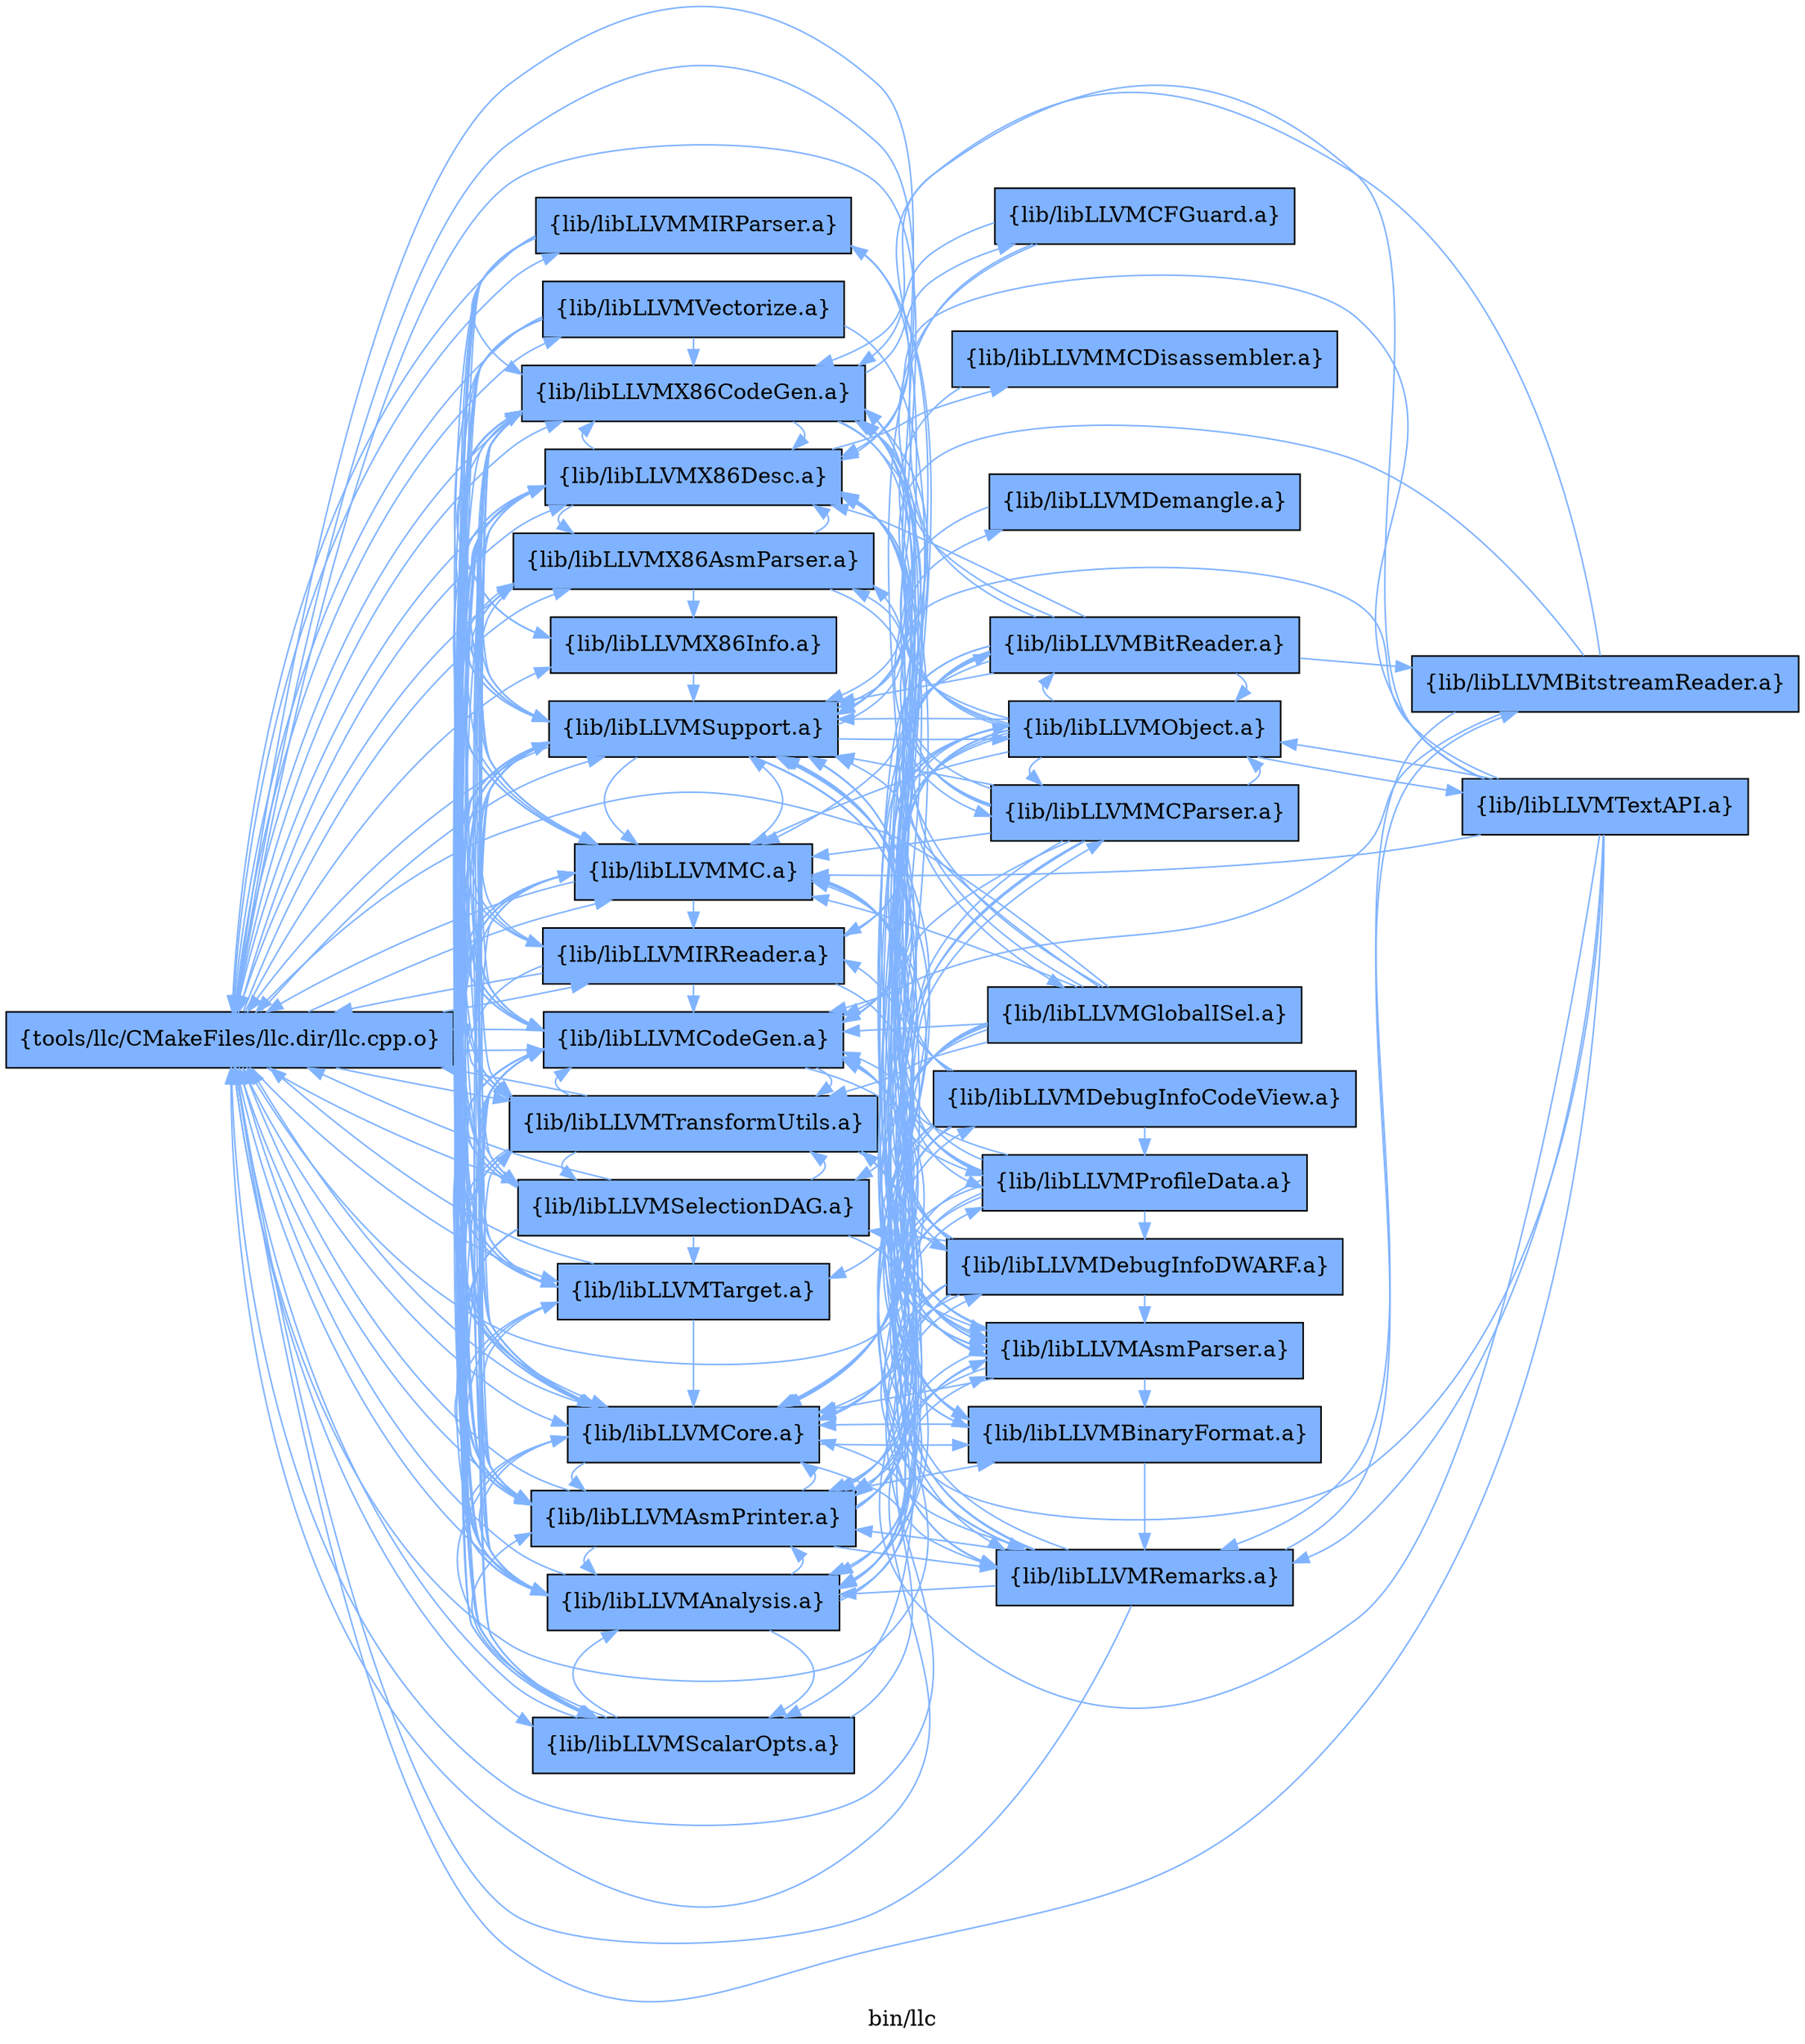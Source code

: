 digraph "bin/llc" {
	label="bin/llc";
	rankdir=LR;
	{ rank=same; Node0x5599b4936ca8;  }
	{ rank=same; Node0x5599b4954118; Node0x5599b49545c8; Node0x5599b49547f8; Node0x5599b4957548; Node0x5599b4957a98; Node0x5599b4956148; Node0x5599b4958538; Node0x5599b4956698; Node0x5599b4956b48; Node0x5599b4956ff8; Node0x5599b4950518; Node0x5599b4950ec8; Node0x5599b4950ab8; Node0x5599b4940ed8; Node0x5599b49413d8; Node0x5599b4940578; Node0x5599b4940a78;  }
	{ rank=same; Node0x5599b4959c58; Node0x5599b49447b8; Node0x5599b4943bd8; Node0x5599b49592f8; Node0x5599b493fad8; Node0x5599b4957458; Node0x5599b4957f98; Node0x5599b4950018; Node0x5599b493ffd8; Node0x5599b495aab8; Node0x5599b495b0a8; Node0x5599b494f3e8; Node0x5599b49597f8;  }

	Node0x5599b4936ca8 [shape=record,shape=box,group=1,style=filled,fillcolor="0.600000 0.5 1",label="{tools/llc/CMakeFiles/llc.dir/llc.cpp.o}"];
	Node0x5599b4936ca8 -> Node0x5599b4954118[color="0.600000 0.5 1"];
	Node0x5599b4936ca8 -> Node0x5599b49545c8[color="0.600000 0.5 1"];
	Node0x5599b4936ca8 -> Node0x5599b49547f8[color="0.600000 0.5 1"];
	Node0x5599b4936ca8 -> Node0x5599b4957548[color="0.600000 0.5 1"];
	Node0x5599b4936ca8 -> Node0x5599b4957a98[color="0.600000 0.5 1"];
	Node0x5599b4936ca8 -> Node0x5599b4956148[color="0.600000 0.5 1"];
	Node0x5599b4936ca8 -> Node0x5599b4958538[color="0.600000 0.5 1"];
	Node0x5599b4936ca8 -> Node0x5599b4956698[color="0.600000 0.5 1"];
	Node0x5599b4936ca8 -> Node0x5599b4956b48[color="0.600000 0.5 1"];
	Node0x5599b4936ca8 -> Node0x5599b4956ff8[color="0.600000 0.5 1"];
	Node0x5599b4936ca8 -> Node0x5599b4950518[color="0.600000 0.5 1"];
	Node0x5599b4936ca8 -> Node0x5599b4950ec8[color="0.600000 0.5 1"];
	Node0x5599b4936ca8 -> Node0x5599b4950ab8[color="0.600000 0.5 1"];
	Node0x5599b4936ca8 -> Node0x5599b4940ed8[color="0.600000 0.5 1"];
	Node0x5599b4936ca8 -> Node0x5599b49413d8[color="0.600000 0.5 1"];
	Node0x5599b4936ca8 -> Node0x5599b4940578[color="0.600000 0.5 1"];
	Node0x5599b4936ca8 -> Node0x5599b4940a78[color="0.600000 0.5 1"];
	Node0x5599b4954118 [shape=record,shape=box,group=1,style=filled,fillcolor="0.600000 0.5 1",label="{lib/libLLVMX86AsmParser.a}"];
	Node0x5599b4954118 -> Node0x5599b4936ca8[color="0.600000 0.5 1"];
	Node0x5599b4954118 -> Node0x5599b49547f8[color="0.600000 0.5 1"];
	Node0x5599b4954118 -> Node0x5599b4957548[color="0.600000 0.5 1"];
	Node0x5599b4954118 -> Node0x5599b4956ff8[color="0.600000 0.5 1"];
	Node0x5599b4954118 -> Node0x5599b4940ed8[color="0.600000 0.5 1"];
	Node0x5599b4954118 -> Node0x5599b4959c58[color="0.600000 0.5 1"];
	Node0x5599b49545c8 [shape=record,shape=box,group=1,style=filled,fillcolor="0.600000 0.5 1",label="{lib/libLLVMX86CodeGen.a}"];
	Node0x5599b49545c8 -> Node0x5599b49547f8[color="0.600000 0.5 1"];
	Node0x5599b49545c8 -> Node0x5599b4957548[color="0.600000 0.5 1"];
	Node0x5599b49545c8 -> Node0x5599b4958538[color="0.600000 0.5 1"];
	Node0x5599b49545c8 -> Node0x5599b4956698[color="0.600000 0.5 1"];
	Node0x5599b49545c8 -> Node0x5599b4956148[color="0.600000 0.5 1"];
	Node0x5599b49545c8 -> Node0x5599b4956ff8[color="0.600000 0.5 1"];
	Node0x5599b49545c8 -> Node0x5599b4940ed8[color="0.600000 0.5 1"];
	Node0x5599b49545c8 -> Node0x5599b4936ca8[color="0.600000 0.5 1"];
	Node0x5599b49545c8 -> Node0x5599b4957a98[color="0.600000 0.5 1"];
	Node0x5599b49545c8 -> Node0x5599b4950ab8[color="0.600000 0.5 1"];
	Node0x5599b49545c8 -> Node0x5599b49413d8[color="0.600000 0.5 1"];
	Node0x5599b49545c8 -> Node0x5599b49447b8[color="0.600000 0.5 1"];
	Node0x5599b49545c8 -> Node0x5599b4943bd8[color="0.600000 0.5 1"];
	Node0x5599b49545c8 -> Node0x5599b49592f8[color="0.600000 0.5 1"];
	Node0x5599b49545c8 -> Node0x5599b4940578[color="0.600000 0.5 1"];
	Node0x5599b49547f8 [shape=record,shape=box,group=1,style=filled,fillcolor="0.600000 0.5 1",label="{lib/libLLVMX86Desc.a}"];
	Node0x5599b49547f8 -> Node0x5599b4956ff8[color="0.600000 0.5 1"];
	Node0x5599b49547f8 -> Node0x5599b4940ed8[color="0.600000 0.5 1"];
	Node0x5599b49547f8 -> Node0x5599b49545c8[color="0.600000 0.5 1"];
	Node0x5599b49547f8 -> Node0x5599b4957548[color="0.600000 0.5 1"];
	Node0x5599b49547f8 -> Node0x5599b493fad8[color="0.600000 0.5 1"];
	Node0x5599b49547f8 -> Node0x5599b4936ca8[color="0.600000 0.5 1"];
	Node0x5599b49547f8 -> Node0x5599b4954118[color="0.600000 0.5 1"];
	Node0x5599b49547f8 -> Node0x5599b4957458[color="0.600000 0.5 1"];
	Node0x5599b4957548 [shape=record,shape=box,group=1,style=filled,fillcolor="0.600000 0.5 1",label="{lib/libLLVMX86Info.a}"];
	Node0x5599b4957548 -> Node0x5599b4940ed8[color="0.600000 0.5 1"];
	Node0x5599b4957a98 [shape=record,shape=box,group=1,style=filled,fillcolor="0.600000 0.5 1",label="{lib/libLLVMAnalysis.a}"];
	Node0x5599b4957a98 -> Node0x5599b4936ca8[color="0.600000 0.5 1"];
	Node0x5599b4957a98 -> Node0x5599b49545c8[color="0.600000 0.5 1"];
	Node0x5599b4957a98 -> Node0x5599b4956698[color="0.600000 0.5 1"];
	Node0x5599b4957a98 -> Node0x5599b4940ed8[color="0.600000 0.5 1"];
	Node0x5599b4957a98 -> Node0x5599b49547f8[color="0.600000 0.5 1"];
	Node0x5599b4957a98 -> Node0x5599b49592f8[color="0.600000 0.5 1"];
	Node0x5599b4957a98 -> Node0x5599b4958538[color="0.600000 0.5 1"];
	Node0x5599b4957a98 -> Node0x5599b4956148[color="0.600000 0.5 1"];
	Node0x5599b4957a98 -> Node0x5599b4950ec8[color="0.600000 0.5 1"];
	Node0x5599b4957a98 -> Node0x5599b4957f98[color="0.600000 0.5 1"];
	Node0x5599b4956148 [shape=record,shape=box,group=1,style=filled,fillcolor="0.600000 0.5 1",label="{lib/libLLVMCodeGen.a}"];
	Node0x5599b4956148 -> Node0x5599b49545c8[color="0.600000 0.5 1"];
	Node0x5599b4956148 -> Node0x5599b4957a98[color="0.600000 0.5 1"];
	Node0x5599b4956148 -> Node0x5599b4956698[color="0.600000 0.5 1"];
	Node0x5599b4956148 -> Node0x5599b4940ed8[color="0.600000 0.5 1"];
	Node0x5599b4956148 -> Node0x5599b4936ca8[color="0.600000 0.5 1"];
	Node0x5599b4956148 -> Node0x5599b4956ff8[color="0.600000 0.5 1"];
	Node0x5599b4956148 -> Node0x5599b4958538[color="0.600000 0.5 1"];
	Node0x5599b4956148 -> Node0x5599b4940578[color="0.600000 0.5 1"];
	Node0x5599b4956148 -> Node0x5599b49547f8[color="0.600000 0.5 1"];
	Node0x5599b4956148 -> Node0x5599b49413d8[color="0.600000 0.5 1"];
	Node0x5599b4956148 -> Node0x5599b49592f8[color="0.600000 0.5 1"];
	Node0x5599b4956148 -> Node0x5599b4950ec8[color="0.600000 0.5 1"];
	Node0x5599b4956148 -> Node0x5599b4950ab8[color="0.600000 0.5 1"];
	Node0x5599b4958538 [shape=record,shape=box,group=1,style=filled,fillcolor="0.600000 0.5 1",label="{lib/libLLVMAsmPrinter.a}"];
	Node0x5599b4958538 -> Node0x5599b4936ca8[color="0.600000 0.5 1"];
	Node0x5599b4958538 -> Node0x5599b49545c8[color="0.600000 0.5 1"];
	Node0x5599b4958538 -> Node0x5599b49547f8[color="0.600000 0.5 1"];
	Node0x5599b4958538 -> Node0x5599b4957a98[color="0.600000 0.5 1"];
	Node0x5599b4958538 -> Node0x5599b4956148[color="0.600000 0.5 1"];
	Node0x5599b4958538 -> Node0x5599b4956698[color="0.600000 0.5 1"];
	Node0x5599b4958538 -> Node0x5599b4956ff8[color="0.600000 0.5 1"];
	Node0x5599b4958538 -> Node0x5599b4950018[color="0.600000 0.5 1"];
	Node0x5599b4958538 -> Node0x5599b4940ed8[color="0.600000 0.5 1"];
	Node0x5599b4958538 -> Node0x5599b49413d8[color="0.600000 0.5 1"];
	Node0x5599b4958538 -> Node0x5599b4957458[color="0.600000 0.5 1"];
	Node0x5599b4958538 -> Node0x5599b4954118[color="0.600000 0.5 1"];
	Node0x5599b4958538 -> Node0x5599b4959c58[color="0.600000 0.5 1"];
	Node0x5599b4958538 -> Node0x5599b493ffd8[color="0.600000 0.5 1"];
	Node0x5599b4958538 -> Node0x5599b495aab8[color="0.600000 0.5 1"];
	Node0x5599b4956698 [shape=record,shape=box,group=1,style=filled,fillcolor="0.600000 0.5 1",label="{lib/libLLVMCore.a}"];
	Node0x5599b4956698 -> Node0x5599b4940ed8[color="0.600000 0.5 1"];
	Node0x5599b4956698 -> Node0x5599b49545c8[color="0.600000 0.5 1"];
	Node0x5599b4956698 -> Node0x5599b49547f8[color="0.600000 0.5 1"];
	Node0x5599b4956698 -> Node0x5599b4957a98[color="0.600000 0.5 1"];
	Node0x5599b4956698 -> Node0x5599b4958538[color="0.600000 0.5 1"];
	Node0x5599b4956698 -> Node0x5599b4956148[color="0.600000 0.5 1"];
	Node0x5599b4956698 -> Node0x5599b4957458[color="0.600000 0.5 1"];
	Node0x5599b4956698 -> Node0x5599b4936ca8[color="0.600000 0.5 1"];
	Node0x5599b4956698 -> Node0x5599b4950018[color="0.600000 0.5 1"];
	Node0x5599b4956b48 [shape=record,shape=box,group=1,style=filled,fillcolor="0.600000 0.5 1",label="{lib/libLLVMIRReader.a}"];
	Node0x5599b4956b48 -> Node0x5599b4936ca8[color="0.600000 0.5 1"];
	Node0x5599b4956b48 -> Node0x5599b4956148[color="0.600000 0.5 1"];
	Node0x5599b4956b48 -> Node0x5599b4956698[color="0.600000 0.5 1"];
	Node0x5599b4956b48 -> Node0x5599b4957f98[color="0.600000 0.5 1"];
	Node0x5599b4956b48 -> Node0x5599b4940ed8[color="0.600000 0.5 1"];
	Node0x5599b4956b48 -> Node0x5599b495b0a8[color="0.600000 0.5 1"];
	Node0x5599b4956ff8 [shape=record,shape=box,group=1,style=filled,fillcolor="0.600000 0.5 1",label="{lib/libLLVMMC.a}"];
	Node0x5599b4956ff8 -> Node0x5599b49547f8[color="0.600000 0.5 1"];
	Node0x5599b4956ff8 -> Node0x5599b4940ed8[color="0.600000 0.5 1"];
	Node0x5599b4956ff8 -> Node0x5599b4936ca8[color="0.600000 0.5 1"];
	Node0x5599b4956ff8 -> Node0x5599b4958538[color="0.600000 0.5 1"];
	Node0x5599b4956ff8 -> Node0x5599b4956148[color="0.600000 0.5 1"];
	Node0x5599b4956ff8 -> Node0x5599b4957a98[color="0.600000 0.5 1"];
	Node0x5599b4956ff8 -> Node0x5599b4954118[color="0.600000 0.5 1"];
	Node0x5599b4956ff8 -> Node0x5599b49545c8[color="0.600000 0.5 1"];
	Node0x5599b4956ff8 -> Node0x5599b4956b48[color="0.600000 0.5 1"];
	Node0x5599b4956ff8 -> Node0x5599b4957458[color="0.600000 0.5 1"];
	Node0x5599b4950518 [shape=record,shape=box,group=1,style=filled,fillcolor="0.600000 0.5 1",label="{lib/libLLVMMIRParser.a}"];
	Node0x5599b4950518 -> Node0x5599b4936ca8[color="0.600000 0.5 1"];
	Node0x5599b4950518 -> Node0x5599b49545c8[color="0.600000 0.5 1"];
	Node0x5599b4950518 -> Node0x5599b4958538[color="0.600000 0.5 1"];
	Node0x5599b4950518 -> Node0x5599b4956148[color="0.600000 0.5 1"];
	Node0x5599b4950518 -> Node0x5599b4956698[color="0.600000 0.5 1"];
	Node0x5599b4950518 -> Node0x5599b4956b48[color="0.600000 0.5 1"];
	Node0x5599b4950518 -> Node0x5599b4957f98[color="0.600000 0.5 1"];
	Node0x5599b4950518 -> Node0x5599b4940ed8[color="0.600000 0.5 1"];
	Node0x5599b4950518 -> Node0x5599b4956ff8[color="0.600000 0.5 1"];
	Node0x5599b4950518 -> Node0x5599b4957458[color="0.600000 0.5 1"];
	Node0x5599b4950ec8 [shape=record,shape=box,group=1,style=filled,fillcolor="0.600000 0.5 1",label="{lib/libLLVMScalarOpts.a}"];
	Node0x5599b4950ec8 -> Node0x5599b4936ca8[color="0.600000 0.5 1"];
	Node0x5599b4950ec8 -> Node0x5599b49545c8[color="0.600000 0.5 1"];
	Node0x5599b4950ec8 -> Node0x5599b4957a98[color="0.600000 0.5 1"];
	Node0x5599b4950ec8 -> Node0x5599b4956148[color="0.600000 0.5 1"];
	Node0x5599b4950ec8 -> Node0x5599b4956698[color="0.600000 0.5 1"];
	Node0x5599b4950ec8 -> Node0x5599b4940ed8[color="0.600000 0.5 1"];
	Node0x5599b4950ec8 -> Node0x5599b4940578[color="0.600000 0.5 1"];
	Node0x5599b4950ec8 -> Node0x5599b4958538[color="0.600000 0.5 1"];
	Node0x5599b4950ec8 -> Node0x5599b49547f8[color="0.600000 0.5 1"];
	Node0x5599b4950ec8 -> Node0x5599b4957f98[color="0.600000 0.5 1"];
	Node0x5599b4950ab8 [shape=record,shape=box,group=1,style=filled,fillcolor="0.600000 0.5 1",label="{lib/libLLVMSelectionDAG.a}"];
	Node0x5599b4950ab8 -> Node0x5599b4936ca8[color="0.600000 0.5 1"];
	Node0x5599b4950ab8 -> Node0x5599b49545c8[color="0.600000 0.5 1"];
	Node0x5599b4950ab8 -> Node0x5599b4957a98[color="0.600000 0.5 1"];
	Node0x5599b4950ab8 -> Node0x5599b4956148[color="0.600000 0.5 1"];
	Node0x5599b4950ab8 -> Node0x5599b4956698[color="0.600000 0.5 1"];
	Node0x5599b4950ab8 -> Node0x5599b4950ec8[color="0.600000 0.5 1"];
	Node0x5599b4950ab8 -> Node0x5599b4940ed8[color="0.600000 0.5 1"];
	Node0x5599b4950ab8 -> Node0x5599b4956ff8[color="0.600000 0.5 1"];
	Node0x5599b4950ab8 -> Node0x5599b4958538[color="0.600000 0.5 1"];
	Node0x5599b4950ab8 -> Node0x5599b49413d8[color="0.600000 0.5 1"];
	Node0x5599b4950ab8 -> Node0x5599b4940578[color="0.600000 0.5 1"];
	Node0x5599b4950ab8 -> Node0x5599b49547f8[color="0.600000 0.5 1"];
	Node0x5599b4950ab8 -> Node0x5599b4957f98[color="0.600000 0.5 1"];
	Node0x5599b4940ed8 [shape=record,shape=box,group=1,style=filled,fillcolor="0.600000 0.5 1",label="{lib/libLLVMSupport.a}"];
	Node0x5599b4940ed8 -> Node0x5599b4936ca8[color="0.600000 0.5 1"];
	Node0x5599b4940ed8 -> Node0x5599b49545c8[color="0.600000 0.5 1"];
	Node0x5599b4940ed8 -> Node0x5599b4957a98[color="0.600000 0.5 1"];
	Node0x5599b4940ed8 -> Node0x5599b4958538[color="0.600000 0.5 1"];
	Node0x5599b4940ed8 -> Node0x5599b4956148[color="0.600000 0.5 1"];
	Node0x5599b4940ed8 -> Node0x5599b4956ff8[color="0.600000 0.5 1"];
	Node0x5599b4940ed8 -> Node0x5599b4950018[color="0.600000 0.5 1"];
	Node0x5599b4940ed8 -> Node0x5599b4956698[color="0.600000 0.5 1"];
	Node0x5599b4940ed8 -> Node0x5599b49547f8[color="0.600000 0.5 1"];
	Node0x5599b4940ed8 -> Node0x5599b4957f98[color="0.600000 0.5 1"];
	Node0x5599b4940ed8 -> Node0x5599b4956b48[color="0.600000 0.5 1"];
	Node0x5599b4940ed8 -> Node0x5599b494f3e8[color="0.600000 0.5 1"];
	Node0x5599b4940ed8 -> Node0x5599b49597f8[color="0.600000 0.5 1"];
	Node0x5599b49413d8 [shape=record,shape=box,group=1,style=filled,fillcolor="0.600000 0.5 1",label="{lib/libLLVMTarget.a}"];
	Node0x5599b49413d8 -> Node0x5599b49545c8[color="0.600000 0.5 1"];
	Node0x5599b49413d8 -> Node0x5599b4958538[color="0.600000 0.5 1"];
	Node0x5599b49413d8 -> Node0x5599b4956698[color="0.600000 0.5 1"];
	Node0x5599b49413d8 -> Node0x5599b4956ff8[color="0.600000 0.5 1"];
	Node0x5599b49413d8 -> Node0x5599b4940ed8[color="0.600000 0.5 1"];
	Node0x5599b49413d8 -> Node0x5599b4936ca8[color="0.600000 0.5 1"];
	Node0x5599b49413d8 -> Node0x5599b4957a98[color="0.600000 0.5 1"];
	Node0x5599b49413d8 -> Node0x5599b4956148[color="0.600000 0.5 1"];
	Node0x5599b4940578 [shape=record,shape=box,group=1,style=filled,fillcolor="0.600000 0.5 1",label="{lib/libLLVMTransformUtils.a}"];
	Node0x5599b4940578 -> Node0x5599b4936ca8[color="0.600000 0.5 1"];
	Node0x5599b4940578 -> Node0x5599b49545c8[color="0.600000 0.5 1"];
	Node0x5599b4940578 -> Node0x5599b4957a98[color="0.600000 0.5 1"];
	Node0x5599b4940578 -> Node0x5599b4956698[color="0.600000 0.5 1"];
	Node0x5599b4940578 -> Node0x5599b4956148[color="0.600000 0.5 1"];
	Node0x5599b4940578 -> Node0x5599b4950ec8[color="0.600000 0.5 1"];
	Node0x5599b4940578 -> Node0x5599b4950ab8[color="0.600000 0.5 1"];
	Node0x5599b4940578 -> Node0x5599b4940ed8[color="0.600000 0.5 1"];
	Node0x5599b4940578 -> Node0x5599b49547f8[color="0.600000 0.5 1"];
	Node0x5599b4940578 -> Node0x5599b4958538[color="0.600000 0.5 1"];
	Node0x5599b4940578 -> Node0x5599b4957f98[color="0.600000 0.5 1"];
	Node0x5599b4940578 -> Node0x5599b4950018[color="0.600000 0.5 1"];
	Node0x5599b4940a78 [shape=record,shape=box,group=1,style=filled,fillcolor="0.600000 0.5 1",label="{lib/libLLVMVectorize.a}"];
	Node0x5599b4940a78 -> Node0x5599b4940ed8[color="0.600000 0.5 1"];
	Node0x5599b4940a78 -> Node0x5599b4936ca8[color="0.600000 0.5 1"];
	Node0x5599b4940a78 -> Node0x5599b49545c8[color="0.600000 0.5 1"];
	Node0x5599b4940a78 -> Node0x5599b4957a98[color="0.600000 0.5 1"];
	Node0x5599b4940a78 -> Node0x5599b4958538[color="0.600000 0.5 1"];
	Node0x5599b4940a78 -> Node0x5599b4956148[color="0.600000 0.5 1"];
	Node0x5599b4940a78 -> Node0x5599b4956698[color="0.600000 0.5 1"];
	Node0x5599b4940a78 -> Node0x5599b4957f98[color="0.600000 0.5 1"];
	Node0x5599b4940a78 -> Node0x5599b4950ec8[color="0.600000 0.5 1"];
	Node0x5599b4940a78 -> Node0x5599b4940578[color="0.600000 0.5 1"];
	Node0x5599b4959c58 [shape=record,shape=box,group=1,style=filled,fillcolor="0.600000 0.5 1",label="{lib/libLLVMMCParser.a}"];
	Node0x5599b4959c58 -> Node0x5599b4936ca8[color="0.600000 0.5 1"];
	Node0x5599b4959c58 -> Node0x5599b4954118[color="0.600000 0.5 1"];
	Node0x5599b4959c58 -> Node0x5599b49545c8[color="0.600000 0.5 1"];
	Node0x5599b4959c58 -> Node0x5599b49547f8[color="0.600000 0.5 1"];
	Node0x5599b4959c58 -> Node0x5599b4957a98[color="0.600000 0.5 1"];
	Node0x5599b4959c58 -> Node0x5599b4958538[color="0.600000 0.5 1"];
	Node0x5599b4959c58 -> Node0x5599b4956698[color="0.600000 0.5 1"];
	Node0x5599b4959c58 -> Node0x5599b4956148[color="0.600000 0.5 1"];
	Node0x5599b4959c58 -> Node0x5599b4956ff8[color="0.600000 0.5 1"];
	Node0x5599b4959c58 -> Node0x5599b4940ed8[color="0.600000 0.5 1"];
	Node0x5599b4959c58 -> Node0x5599b49597f8[color="0.600000 0.5 1"];
	Node0x5599b49447b8 [shape=record,shape=box,group=1,style=filled,fillcolor="0.600000 0.5 1",label="{lib/libLLVMGlobalISel.a}"];
	Node0x5599b49447b8 -> Node0x5599b49545c8[color="0.600000 0.5 1"];
	Node0x5599b49447b8 -> Node0x5599b4956698[color="0.600000 0.5 1"];
	Node0x5599b49447b8 -> Node0x5599b4956148[color="0.600000 0.5 1"];
	Node0x5599b49447b8 -> Node0x5599b4940ed8[color="0.600000 0.5 1"];
	Node0x5599b49447b8 -> Node0x5599b4936ca8[color="0.600000 0.5 1"];
	Node0x5599b49447b8 -> Node0x5599b4957a98[color="0.600000 0.5 1"];
	Node0x5599b49447b8 -> Node0x5599b4958538[color="0.600000 0.5 1"];
	Node0x5599b49447b8 -> Node0x5599b4956ff8[color="0.600000 0.5 1"];
	Node0x5599b49447b8 -> Node0x5599b4950ab8[color="0.600000 0.5 1"];
	Node0x5599b49447b8 -> Node0x5599b49413d8[color="0.600000 0.5 1"];
	Node0x5599b49447b8 -> Node0x5599b4940578[color="0.600000 0.5 1"];
	Node0x5599b49447b8 -> Node0x5599b4950518[color="0.600000 0.5 1"];
	Node0x5599b4943bd8 [shape=record,shape=box,group=1,style=filled,fillcolor="0.600000 0.5 1",label="{lib/libLLVMCFGuard.a}"];
	Node0x5599b4943bd8 -> Node0x5599b49545c8[color="0.600000 0.5 1"];
	Node0x5599b4943bd8 -> Node0x5599b4956698[color="0.600000 0.5 1"];
	Node0x5599b4943bd8 -> Node0x5599b4940ed8[color="0.600000 0.5 1"];
	Node0x5599b49592f8 [shape=record,shape=box,group=1,style=filled,fillcolor="0.600000 0.5 1",label="{lib/libLLVMProfileData.a}"];
	Node0x5599b49592f8 -> Node0x5599b4936ca8[color="0.600000 0.5 1"];
	Node0x5599b49592f8 -> Node0x5599b4957a98[color="0.600000 0.5 1"];
	Node0x5599b49592f8 -> Node0x5599b4956698[color="0.600000 0.5 1"];
	Node0x5599b49592f8 -> Node0x5599b4956148[color="0.600000 0.5 1"];
	Node0x5599b49592f8 -> Node0x5599b4956ff8[color="0.600000 0.5 1"];
	Node0x5599b49592f8 -> Node0x5599b4940ed8[color="0.600000 0.5 1"];
	Node0x5599b49592f8 -> Node0x5599b49547f8[color="0.600000 0.5 1"];
	Node0x5599b49592f8 -> Node0x5599b4957f98[color="0.600000 0.5 1"];
	Node0x5599b49592f8 -> Node0x5599b49545c8[color="0.600000 0.5 1"];
	Node0x5599b49592f8 -> Node0x5599b493ffd8[color="0.600000 0.5 1"];
	Node0x5599b493fad8 [shape=record,shape=box,group=1,style=filled,fillcolor="0.600000 0.5 1",label="{lib/libLLVMMCDisassembler.a}"];
	Node0x5599b493fad8 -> Node0x5599b4940ed8[color="0.600000 0.5 1"];
	Node0x5599b4957458 [shape=record,shape=box,group=1,style=filled,fillcolor="0.600000 0.5 1",label="{lib/libLLVMBinaryFormat.a}"];
	Node0x5599b4957458 -> Node0x5599b4956698[color="0.600000 0.5 1"];
	Node0x5599b4957458 -> Node0x5599b4940ed8[color="0.600000 0.5 1"];
	Node0x5599b4957458 -> Node0x5599b4950018[color="0.600000 0.5 1"];
	Node0x5599b4957458 -> Node0x5599b4956148[color="0.600000 0.5 1"];
	Node0x5599b4950018 [shape=record,shape=box,group=1,style=filled,fillcolor="0.600000 0.5 1",label="{lib/libLLVMRemarks.a}"];
	Node0x5599b4950018 -> Node0x5599b4936ca8[color="0.600000 0.5 1"];
	Node0x5599b4950018 -> Node0x5599b4940ed8[color="0.600000 0.5 1"];
	Node0x5599b4950018 -> Node0x5599b4957a98[color="0.600000 0.5 1"];
	Node0x5599b4950018 -> Node0x5599b4956148[color="0.600000 0.5 1"];
	Node0x5599b4950018 -> Node0x5599b4958538[color="0.600000 0.5 1"];
	Node0x5599b4950018 -> Node0x5599b4956698[color="0.600000 0.5 1"];
	Node0x5599b4950018 -> Node0x5599b4956ff8[color="0.600000 0.5 1"];
	Node0x5599b4950018 -> Node0x5599b49547f8[color="0.600000 0.5 1"];
	Node0x5599b4950018 -> Node0x5599b4957048[color="0.600000 0.5 1"];
	Node0x5599b493ffd8 [shape=record,shape=box,group=1,style=filled,fillcolor="0.600000 0.5 1",label="{lib/libLLVMDebugInfoDWARF.a}"];
	Node0x5599b493ffd8 -> Node0x5599b49547f8[color="0.600000 0.5 1"];
	Node0x5599b493ffd8 -> Node0x5599b4958538[color="0.600000 0.5 1"];
	Node0x5599b493ffd8 -> Node0x5599b4956148[color="0.600000 0.5 1"];
	Node0x5599b493ffd8 -> Node0x5599b4956ff8[color="0.600000 0.5 1"];
	Node0x5599b493ffd8 -> Node0x5599b4940ed8[color="0.600000 0.5 1"];
	Node0x5599b493ffd8 -> Node0x5599b4957458[color="0.600000 0.5 1"];
	Node0x5599b493ffd8 -> Node0x5599b4936ca8[color="0.600000 0.5 1"];
	Node0x5599b493ffd8 -> Node0x5599b4957a98[color="0.600000 0.5 1"];
	Node0x5599b493ffd8 -> Node0x5599b4956698[color="0.600000 0.5 1"];
	Node0x5599b493ffd8 -> Node0x5599b4950018[color="0.600000 0.5 1"];
	Node0x5599b493ffd8 -> Node0x5599b49597f8[color="0.600000 0.5 1"];
	Node0x5599b493ffd8 -> Node0x5599b4950ab8[color="0.600000 0.5 1"];
	Node0x5599b493ffd8 -> Node0x5599b49545c8[color="0.600000 0.5 1"];
	Node0x5599b493ffd8 -> Node0x5599b4957f98[color="0.600000 0.5 1"];
	Node0x5599b495aab8 [shape=record,shape=box,group=1,style=filled,fillcolor="0.600000 0.5 1",label="{lib/libLLVMDebugInfoCodeView.a}"];
	Node0x5599b495aab8 -> Node0x5599b4957a98[color="0.600000 0.5 1"];
	Node0x5599b495aab8 -> Node0x5599b4956698[color="0.600000 0.5 1"];
	Node0x5599b495aab8 -> Node0x5599b4940ed8[color="0.600000 0.5 1"];
	Node0x5599b495aab8 -> Node0x5599b4958538[color="0.600000 0.5 1"];
	Node0x5599b495aab8 -> Node0x5599b4950018[color="0.600000 0.5 1"];
	Node0x5599b495aab8 -> Node0x5599b4936ca8[color="0.600000 0.5 1"];
	Node0x5599b495aab8 -> Node0x5599b4956ff8[color="0.600000 0.5 1"];
	Node0x5599b495aab8 -> Node0x5599b49545c8[color="0.600000 0.5 1"];
	Node0x5599b495aab8 -> Node0x5599b4957f98[color="0.600000 0.5 1"];
	Node0x5599b495aab8 -> Node0x5599b49592f8[color="0.600000 0.5 1"];
	Node0x5599b4957f98 [shape=record,shape=box,group=1,style=filled,fillcolor="0.600000 0.5 1",label="{lib/libLLVMAsmParser.a}"];
	Node0x5599b4957f98 -> Node0x5599b49545c8[color="0.600000 0.5 1"];
	Node0x5599b4957f98 -> Node0x5599b4958538[color="0.600000 0.5 1"];
	Node0x5599b4957f98 -> Node0x5599b4956148[color="0.600000 0.5 1"];
	Node0x5599b4957f98 -> Node0x5599b4956698[color="0.600000 0.5 1"];
	Node0x5599b4957f98 -> Node0x5599b4956b48[color="0.600000 0.5 1"];
	Node0x5599b4957f98 -> Node0x5599b4940ed8[color="0.600000 0.5 1"];
	Node0x5599b4957f98 -> Node0x5599b4936ca8[color="0.600000 0.5 1"];
	Node0x5599b4957f98 -> Node0x5599b4957a98[color="0.600000 0.5 1"];
	Node0x5599b4957f98 -> Node0x5599b4957458[color="0.600000 0.5 1"];
	Node0x5599b495b0a8 [shape=record,shape=box,group=1,style=filled,fillcolor="0.600000 0.5 1",label="{lib/libLLVMBitReader.a}"];
	Node0x5599b495b0a8 -> Node0x5599b4936ca8[color="0.600000 0.5 1"];
	Node0x5599b495b0a8 -> Node0x5599b49545c8[color="0.600000 0.5 1"];
	Node0x5599b495b0a8 -> Node0x5599b49547f8[color="0.600000 0.5 1"];
	Node0x5599b495b0a8 -> Node0x5599b4957a98[color="0.600000 0.5 1"];
	Node0x5599b495b0a8 -> Node0x5599b4956148[color="0.600000 0.5 1"];
	Node0x5599b495b0a8 -> Node0x5599b4956698[color="0.600000 0.5 1"];
	Node0x5599b495b0a8 -> Node0x5599b4957f98[color="0.600000 0.5 1"];
	Node0x5599b495b0a8 -> Node0x5599b4950018[color="0.600000 0.5 1"];
	Node0x5599b495b0a8 -> Node0x5599b4950ec8[color="0.600000 0.5 1"];
	Node0x5599b495b0a8 -> Node0x5599b4940ed8[color="0.600000 0.5 1"];
	Node0x5599b495b0a8 -> Node0x5599b49597f8[color="0.600000 0.5 1"];
	Node0x5599b495b0a8 -> Node0x5599b4957048[color="0.600000 0.5 1"];
	Node0x5599b495b0a8 -> Node0x5599b4956ff8[color="0.600000 0.5 1"];
	Node0x5599b4957048 [shape=record,shape=box,group=1,style=filled,fillcolor="0.600000 0.5 1",label="{lib/libLLVMBitstreamReader.a}"];
	Node0x5599b4957048 -> Node0x5599b49547f8[color="0.600000 0.5 1"];
	Node0x5599b4957048 -> Node0x5599b4956148[color="0.600000 0.5 1"];
	Node0x5599b4957048 -> Node0x5599b4950018[color="0.600000 0.5 1"];
	Node0x5599b4957048 -> Node0x5599b4940ed8[color="0.600000 0.5 1"];
	Node0x5599b49597f8 [shape=record,shape=box,group=1,style=filled,fillcolor="0.600000 0.5 1",label="{lib/libLLVMObject.a}"];
	Node0x5599b49597f8 -> Node0x5599b4956148[color="0.600000 0.5 1"];
	Node0x5599b49597f8 -> Node0x5599b4940ed8[color="0.600000 0.5 1"];
	Node0x5599b49597f8 -> Node0x5599b4957458[color="0.600000 0.5 1"];
	Node0x5599b49597f8 -> Node0x5599b4936ca8[color="0.600000 0.5 1"];
	Node0x5599b49597f8 -> Node0x5599b4956ff8[color="0.600000 0.5 1"];
	Node0x5599b49597f8 -> Node0x5599b4950018[color="0.600000 0.5 1"];
	Node0x5599b49597f8 -> Node0x5599b4956698[color="0.600000 0.5 1"];
	Node0x5599b49597f8 -> Node0x5599b49547f8[color="0.600000 0.5 1"];
	Node0x5599b49597f8 -> Node0x5599b4958538[color="0.600000 0.5 1"];
	Node0x5599b49597f8 -> Node0x5599b493ffd8[color="0.600000 0.5 1"];
	Node0x5599b49597f8 -> Node0x5599b4956b48[color="0.600000 0.5 1"];
	Node0x5599b49597f8 -> Node0x5599b495b0a8[color="0.600000 0.5 1"];
	Node0x5599b49597f8 -> Node0x5599b49545c8[color="0.600000 0.5 1"];
	Node0x5599b49597f8 -> Node0x5599b4954118[color="0.600000 0.5 1"];
	Node0x5599b49597f8 -> Node0x5599b4959c58[color="0.600000 0.5 1"];
	Node0x5599b49597f8 -> Node0x5599b4957a98[color="0.600000 0.5 1"];
	Node0x5599b49597f8 -> Node0x5599b4957f98[color="0.600000 0.5 1"];
	Node0x5599b49597f8 -> Node0x5599b4956058[color="0.600000 0.5 1"];
	Node0x5599b494f3e8 [shape=record,shape=box,group=1,style=filled,fillcolor="0.600000 0.5 1",label="{lib/libLLVMDemangle.a}"];
	Node0x5599b494f3e8 -> Node0x5599b4940ed8[color="0.600000 0.5 1"];
	Node0x5599b4956058 [shape=record,shape=box,group=1,style=filled,fillcolor="0.600000 0.5 1",label="{lib/libLLVMTextAPI.a}"];
	Node0x5599b4956058 -> Node0x5599b4940ed8[color="0.600000 0.5 1"];
	Node0x5599b4956058 -> Node0x5599b4936ca8[color="0.600000 0.5 1"];
	Node0x5599b4956058 -> Node0x5599b49547f8[color="0.600000 0.5 1"];
	Node0x5599b4956058 -> Node0x5599b4956148[color="0.600000 0.5 1"];
	Node0x5599b4956058 -> Node0x5599b4956ff8[color="0.600000 0.5 1"];
	Node0x5599b4956058 -> Node0x5599b49597f8[color="0.600000 0.5 1"];
	Node0x5599b4956058 -> Node0x5599b49545c8[color="0.600000 0.5 1"];
	Node0x5599b4956058 -> Node0x5599b4950018[color="0.600000 0.5 1"];
	Node0x5599b4956058 -> Node0x5599b4940578[color="0.600000 0.5 1"];
}
